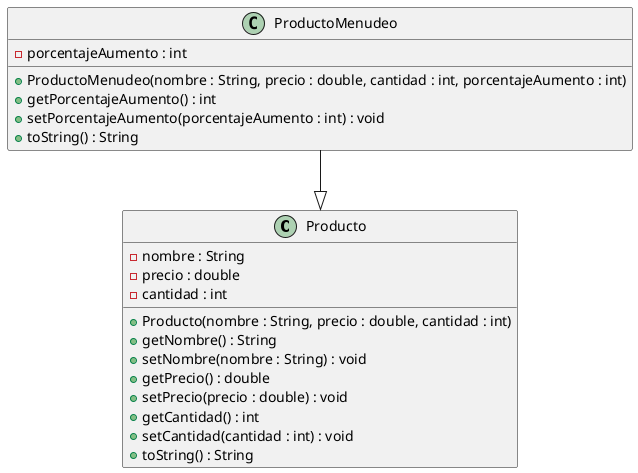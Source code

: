 @startuml

class Producto {
    - nombre : String
    - precio : double
    - cantidad : int

    + Producto(nombre : String, precio : double, cantidad : int)
    + getNombre() : String
    + setNombre(nombre : String) : void
    + getPrecio() : double
    + setPrecio(precio : double) : void
    + getCantidad() : int
    + setCantidad(cantidad : int) : void
    + toString() : String
}

class ProductoMenudeo {
    - porcentajeAumento : int

    + ProductoMenudeo(nombre : String, precio : double, cantidad : int, porcentajeAumento : int)
    + getPorcentajeAumento() : int
    + setPorcentajeAumento(porcentajeAumento : int) : void
    + toString() : String
}

ProductoMenudeo --|> Producto

@enduml
